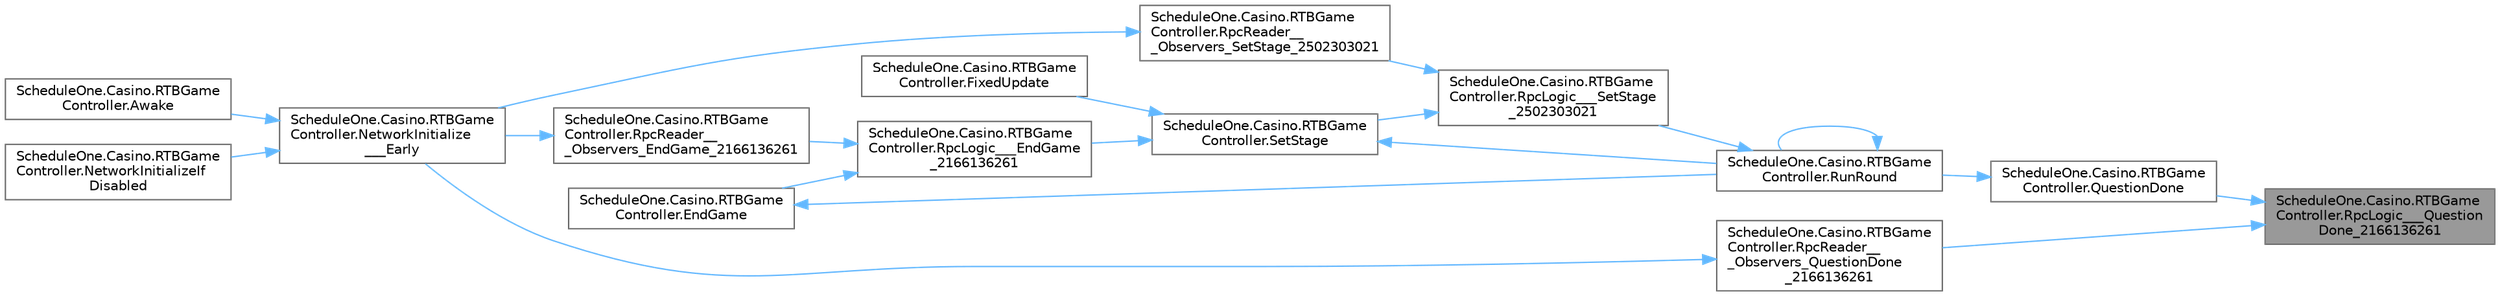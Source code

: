 digraph "ScheduleOne.Casino.RTBGameController.RpcLogic___QuestionDone_2166136261"
{
 // LATEX_PDF_SIZE
  bgcolor="transparent";
  edge [fontname=Helvetica,fontsize=10,labelfontname=Helvetica,labelfontsize=10];
  node [fontname=Helvetica,fontsize=10,shape=box,height=0.2,width=0.4];
  rankdir="RL";
  Node1 [id="Node000001",label="ScheduleOne.Casino.RTBGame\lController.RpcLogic___Question\lDone_2166136261",height=0.2,width=0.4,color="gray40", fillcolor="grey60", style="filled", fontcolor="black",tooltip=" "];
  Node1 -> Node2 [id="edge1_Node000001_Node000002",dir="back",color="steelblue1",style="solid",tooltip=" "];
  Node2 [id="Node000002",label="ScheduleOne.Casino.RTBGame\lController.QuestionDone",height=0.2,width=0.4,color="grey40", fillcolor="white", style="filled",URL="$class_schedule_one_1_1_casino_1_1_r_t_b_game_controller.html#a6c5d228ead3b661a7751e8b3e9d732f6",tooltip=" "];
  Node2 -> Node3 [id="edge2_Node000002_Node000003",dir="back",color="steelblue1",style="solid",tooltip=" "];
  Node3 [id="Node000003",label="ScheduleOne.Casino.RTBGame\lController.RunRound",height=0.2,width=0.4,color="grey40", fillcolor="white", style="filled",URL="$class_schedule_one_1_1_casino_1_1_r_t_b_game_controller.html#acb153918ce41e21e3e5285ed910e7c85",tooltip=" "];
  Node3 -> Node4 [id="edge3_Node000003_Node000004",dir="back",color="steelblue1",style="solid",tooltip=" "];
  Node4 [id="Node000004",label="ScheduleOne.Casino.RTBGame\lController.RpcLogic___SetStage\l_2502303021",height=0.2,width=0.4,color="grey40", fillcolor="white", style="filled",URL="$class_schedule_one_1_1_casino_1_1_r_t_b_game_controller.html#af05ce00ce756bee08f44b2800bcdb87e",tooltip=" "];
  Node4 -> Node5 [id="edge4_Node000004_Node000005",dir="back",color="steelblue1",style="solid",tooltip=" "];
  Node5 [id="Node000005",label="ScheduleOne.Casino.RTBGame\lController.RpcReader__\l_Observers_SetStage_2502303021",height=0.2,width=0.4,color="grey40", fillcolor="white", style="filled",URL="$class_schedule_one_1_1_casino_1_1_r_t_b_game_controller.html#aaf154eae5b6a597901d18d42af7cfc00",tooltip=" "];
  Node5 -> Node6 [id="edge5_Node000005_Node000006",dir="back",color="steelblue1",style="solid",tooltip=" "];
  Node6 [id="Node000006",label="ScheduleOne.Casino.RTBGame\lController.NetworkInitialize\l___Early",height=0.2,width=0.4,color="grey40", fillcolor="white", style="filled",URL="$class_schedule_one_1_1_casino_1_1_r_t_b_game_controller.html#a453f36ceca4598b23339969d6f3f6b40",tooltip=" "];
  Node6 -> Node7 [id="edge6_Node000006_Node000007",dir="back",color="steelblue1",style="solid",tooltip=" "];
  Node7 [id="Node000007",label="ScheduleOne.Casino.RTBGame\lController.Awake",height=0.2,width=0.4,color="grey40", fillcolor="white", style="filled",URL="$class_schedule_one_1_1_casino_1_1_r_t_b_game_controller.html#a64d29d382f33560e7211a066e7d2fcfb",tooltip=" "];
  Node6 -> Node8 [id="edge7_Node000006_Node000008",dir="back",color="steelblue1",style="solid",tooltip=" "];
  Node8 [id="Node000008",label="ScheduleOne.Casino.RTBGame\lController.NetworkInitializeIf\lDisabled",height=0.2,width=0.4,color="grey40", fillcolor="white", style="filled",URL="$class_schedule_one_1_1_casino_1_1_r_t_b_game_controller.html#a2f28d47b485d30cfde7e3002631fcf9e",tooltip=" "];
  Node4 -> Node9 [id="edge8_Node000004_Node000009",dir="back",color="steelblue1",style="solid",tooltip=" "];
  Node9 [id="Node000009",label="ScheduleOne.Casino.RTBGame\lController.SetStage",height=0.2,width=0.4,color="grey40", fillcolor="white", style="filled",URL="$class_schedule_one_1_1_casino_1_1_r_t_b_game_controller.html#a99f653c812a434fceba31ca01efd6bc0",tooltip=" "];
  Node9 -> Node10 [id="edge9_Node000009_Node000010",dir="back",color="steelblue1",style="solid",tooltip=" "];
  Node10 [id="Node000010",label="ScheduleOne.Casino.RTBGame\lController.FixedUpdate",height=0.2,width=0.4,color="grey40", fillcolor="white", style="filled",URL="$class_schedule_one_1_1_casino_1_1_r_t_b_game_controller.html#acb126d2c15fe886241133d2c332d2e76",tooltip=" "];
  Node9 -> Node11 [id="edge10_Node000009_Node000011",dir="back",color="steelblue1",style="solid",tooltip=" "];
  Node11 [id="Node000011",label="ScheduleOne.Casino.RTBGame\lController.RpcLogic___EndGame\l_2166136261",height=0.2,width=0.4,color="grey40", fillcolor="white", style="filled",URL="$class_schedule_one_1_1_casino_1_1_r_t_b_game_controller.html#af26c2b2d7cb6d33fff9a0f41cf6bab53",tooltip=" "];
  Node11 -> Node12 [id="edge11_Node000011_Node000012",dir="back",color="steelblue1",style="solid",tooltip=" "];
  Node12 [id="Node000012",label="ScheduleOne.Casino.RTBGame\lController.EndGame",height=0.2,width=0.4,color="grey40", fillcolor="white", style="filled",URL="$class_schedule_one_1_1_casino_1_1_r_t_b_game_controller.html#a33c0051dc5c513f71f396b83beb9c777",tooltip=" "];
  Node12 -> Node3 [id="edge12_Node000012_Node000003",dir="back",color="steelblue1",style="solid",tooltip=" "];
  Node11 -> Node13 [id="edge13_Node000011_Node000013",dir="back",color="steelblue1",style="solid",tooltip=" "];
  Node13 [id="Node000013",label="ScheduleOne.Casino.RTBGame\lController.RpcReader__\l_Observers_EndGame_2166136261",height=0.2,width=0.4,color="grey40", fillcolor="white", style="filled",URL="$class_schedule_one_1_1_casino_1_1_r_t_b_game_controller.html#a7db47db20de0d9ccb45bf67b42bba22f",tooltip=" "];
  Node13 -> Node6 [id="edge14_Node000013_Node000006",dir="back",color="steelblue1",style="solid",tooltip=" "];
  Node9 -> Node3 [id="edge15_Node000009_Node000003",dir="back",color="steelblue1",style="solid",tooltip=" "];
  Node3 -> Node3 [id="edge16_Node000003_Node000003",dir="back",color="steelblue1",style="solid",tooltip=" "];
  Node1 -> Node14 [id="edge17_Node000001_Node000014",dir="back",color="steelblue1",style="solid",tooltip=" "];
  Node14 [id="Node000014",label="ScheduleOne.Casino.RTBGame\lController.RpcReader__\l_Observers_QuestionDone\l_2166136261",height=0.2,width=0.4,color="grey40", fillcolor="white", style="filled",URL="$class_schedule_one_1_1_casino_1_1_r_t_b_game_controller.html#a801d188be8ad36f7e56a1c020ee758bb",tooltip=" "];
  Node14 -> Node6 [id="edge18_Node000014_Node000006",dir="back",color="steelblue1",style="solid",tooltip=" "];
}
